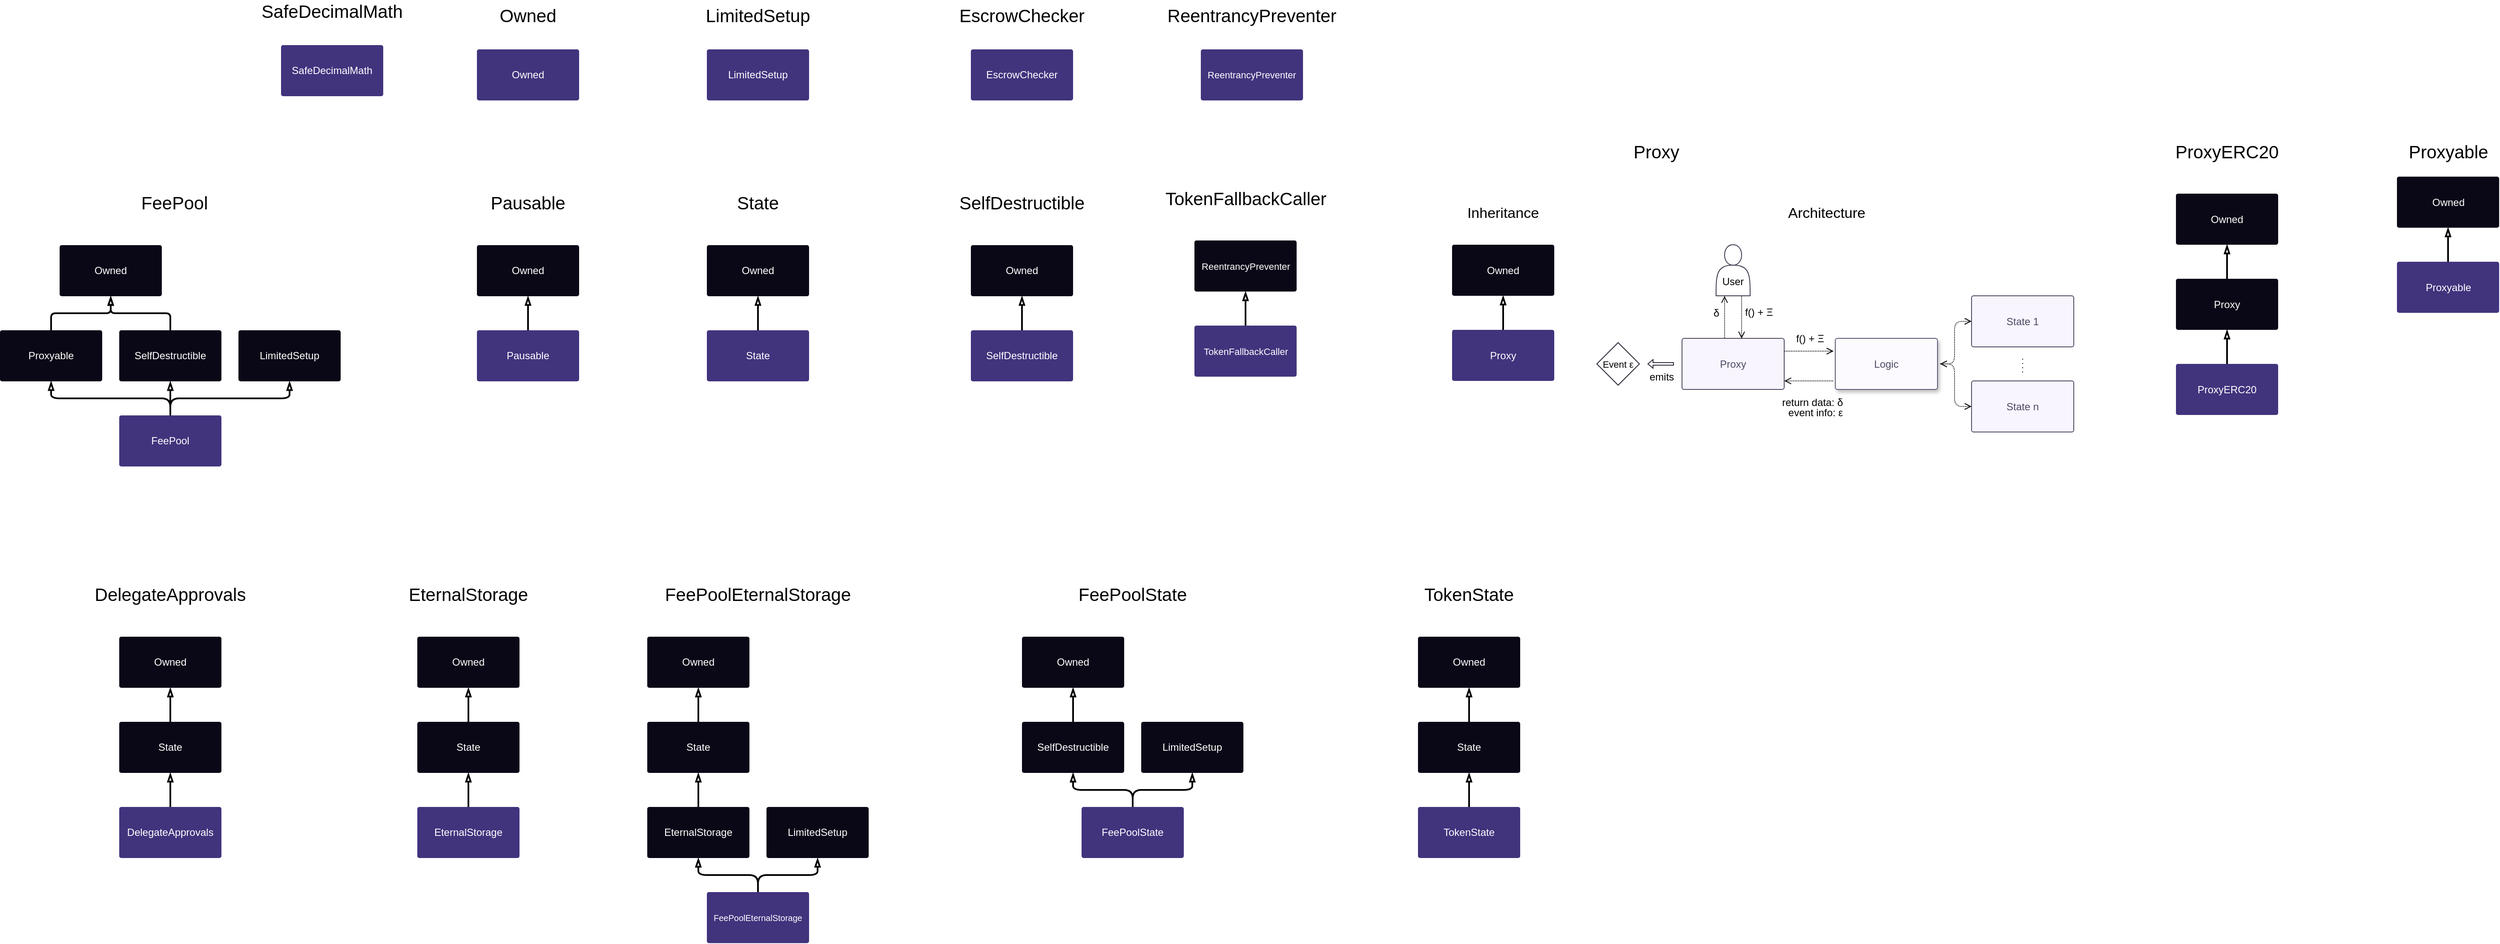 <mxfile version="11.2.8" type="device" pages="1"><diagram id="GeBhjOawOfTG-TZ4o7KQ" name="Page-1"><mxGraphModel dx="1694" dy="2211" grid="1" gridSize="10" guides="1" tooltips="1" connect="1" arrows="1" fold="1" page="1" pageScale="1" pageWidth="850" pageHeight="1100" math="0" shadow="0"><root><mxCell id="0"/><mxCell id="1" parent="0"/><mxCell id="AA69jOeBU6M6I2S-nlwK-62" style="edgeStyle=orthogonalEdgeStyle;rounded=1;orthogonalLoop=1;jettySize=auto;html=1;exitX=0.5;exitY=0;exitDx=0;exitDy=0;entryX=0.5;entryY=1;entryDx=0;entryDy=0;endArrow=blockThin;endFill=0;strokeWidth=2;fontSize=21;" edge="1" parent="1" source="AA69jOeBU6M6I2S-nlwK-1" target="AA69jOeBU6M6I2S-nlwK-2"><mxGeometry relative="1" as="geometry"/></mxCell><mxCell id="AA69jOeBU6M6I2S-nlwK-63" style="edgeStyle=orthogonalEdgeStyle;rounded=1;orthogonalLoop=1;jettySize=auto;html=1;exitX=0.5;exitY=0;exitDx=0;exitDy=0;entryX=0.5;entryY=1;entryDx=0;entryDy=0;endArrow=blockThin;endFill=0;strokeWidth=2;fontSize=21;" edge="1" parent="1" source="AA69jOeBU6M6I2S-nlwK-1" target="AA69jOeBU6M6I2S-nlwK-5"><mxGeometry relative="1" as="geometry"/></mxCell><mxCell id="AA69jOeBU6M6I2S-nlwK-64" style="edgeStyle=orthogonalEdgeStyle;rounded=1;orthogonalLoop=1;jettySize=auto;html=1;exitX=0.5;exitY=0;exitDx=0;exitDy=0;entryX=0.5;entryY=1;entryDx=0;entryDy=0;endArrow=blockThin;endFill=0;strokeWidth=2;fontSize=21;" edge="1" parent="1" source="AA69jOeBU6M6I2S-nlwK-1" target="AA69jOeBU6M6I2S-nlwK-4"><mxGeometry relative="1" as="geometry"/></mxCell><mxCell id="AA69jOeBU6M6I2S-nlwK-1" value="&lt;font color=&quot;#FFFFFF&quot;&gt;FeePool&lt;/font&gt;" style="rounded=1;whiteSpace=wrap;html=1;fillColor=#42337D;strokeColor=none;arcSize=4;gradientColor=none;" vertex="1" parent="1"><mxGeometry x="180" y="320" width="120" height="60" as="geometry"/></mxCell><mxCell id="AA69jOeBU6M6I2S-nlwK-7" style="edgeStyle=orthogonalEdgeStyle;rounded=1;orthogonalLoop=1;jettySize=auto;html=1;exitX=0.5;exitY=0;exitDx=0;exitDy=0;entryX=0.5;entryY=1;entryDx=0;entryDy=0;strokeWidth=2;arcSize=10;endArrow=blockThin;endFill=0;" edge="1" parent="1" source="AA69jOeBU6M6I2S-nlwK-2" target="AA69jOeBU6M6I2S-nlwK-3"><mxGeometry relative="1" as="geometry"/></mxCell><UserObject label="&lt;font color=&quot;#FFFFFF&quot;&gt;SelfDestructible&lt;/font&gt;" link="SelfDestructible" id="AA69jOeBU6M6I2S-nlwK-2"><mxCell style="rounded=1;whiteSpace=wrap;html=1;fillColor=#0a0817;strokeColor=none;arcSize=4;" vertex="1" parent="1"><mxGeometry x="180" y="220" width="120" height="60" as="geometry"/></mxCell></UserObject><UserObject label="&lt;font color=&quot;#FFFFFF&quot;&gt;Owned&lt;/font&gt;" link="Owned" id="AA69jOeBU6M6I2S-nlwK-3"><mxCell style="rounded=1;whiteSpace=wrap;html=1;fillColor=#0a0817;strokeColor=none;arcSize=4;" vertex="1" parent="1"><mxGeometry x="110" y="120" width="120" height="60" as="geometry"/></mxCell></UserObject><UserObject label="&lt;div&gt;&lt;font color=&quot;#FFFFFF&quot;&gt;LimitedSetup&lt;/font&gt;&lt;/div&gt;" link="LimitedSetup" id="AA69jOeBU6M6I2S-nlwK-4"><mxCell style="rounded=1;whiteSpace=wrap;html=1;fillColor=#0a0817;strokeColor=none;arcSize=4;" vertex="1" parent="1"><mxGeometry x="320" y="220" width="120" height="60" as="geometry"/></mxCell></UserObject><mxCell id="AA69jOeBU6M6I2S-nlwK-10" style="edgeStyle=orthogonalEdgeStyle;rounded=1;orthogonalLoop=1;jettySize=auto;html=1;exitX=0.5;exitY=0;exitDx=0;exitDy=0;strokeWidth=2;arcSize=10;endArrow=blockThin;endFill=0;" edge="1" parent="1" source="AA69jOeBU6M6I2S-nlwK-5" target="AA69jOeBU6M6I2S-nlwK-3"><mxGeometry relative="1" as="geometry"/></mxCell><UserObject label="&lt;font style=&quot;font-size: 12px&quot; color=&quot;#FFFFFF&quot;&gt;Proxyable&lt;/font&gt;" link="Proxyable" id="AA69jOeBU6M6I2S-nlwK-5"><mxCell style="rounded=1;whiteSpace=wrap;html=1;fillColor=#0a0817;strokeColor=none;arcSize=4;" vertex="1" parent="1"><mxGeometry x="40" y="220" width="120" height="60" as="geometry"/></mxCell></UserObject><mxCell id="AA69jOeBU6M6I2S-nlwK-16" value="Pausable" style="text;html=1;strokeColor=none;fillColor=none;align=center;verticalAlign=middle;whiteSpace=wrap;rounded=0;fontSize=21;" vertex="1" parent="1"><mxGeometry x="640" y="60" width="40" height="20" as="geometry"/></mxCell><mxCell id="AA69jOeBU6M6I2S-nlwK-17" value="FeePool" style="text;html=1;strokeColor=none;fillColor=none;align=center;verticalAlign=middle;whiteSpace=wrap;rounded=0;fontSize=21;" vertex="1" parent="1"><mxGeometry x="225" y="60" width="40" height="20" as="geometry"/></mxCell><mxCell id="AA69jOeBU6M6I2S-nlwK-18" style="edgeStyle=orthogonalEdgeStyle;rounded=1;orthogonalLoop=1;jettySize=auto;html=1;exitX=0.5;exitY=0;exitDx=0;exitDy=0;entryX=0.5;entryY=1;entryDx=0;entryDy=0;strokeWidth=2;arcSize=10;endArrow=blockThin;endFill=0;" edge="1" parent="1" source="AA69jOeBU6M6I2S-nlwK-19" target="AA69jOeBU6M6I2S-nlwK-20"><mxGeometry relative="1" as="geometry"/></mxCell><UserObject label="&lt;font color=&quot;#FFFFFF&quot;&gt;Pausable&lt;/font&gt;" id="AA69jOeBU6M6I2S-nlwK-19"><mxCell style="rounded=1;whiteSpace=wrap;html=1;fillColor=#42337D;strokeColor=none;arcSize=4;" vertex="1" parent="1"><mxGeometry x="600" y="220" width="120" height="60" as="geometry"/></mxCell></UserObject><UserObject label="&lt;font color=&quot;#FFFFFF&quot;&gt;Owned&lt;/font&gt;" link="Owned" id="AA69jOeBU6M6I2S-nlwK-20"><mxCell style="rounded=1;whiteSpace=wrap;html=1;fillColor=#0a0817;strokeColor=none;arcSize=4;" vertex="1" parent="1"><mxGeometry x="600" y="120" width="120" height="60" as="geometry"/></mxCell></UserObject><mxCell id="AA69jOeBU6M6I2S-nlwK-21" value="&lt;div&gt;SelfDestructible&lt;/div&gt;" style="text;html=1;strokeColor=none;fillColor=none;align=center;verticalAlign=middle;whiteSpace=wrap;rounded=0;fontSize=21;" vertex="1" parent="1"><mxGeometry x="1220" y="60" width="40" height="20" as="geometry"/></mxCell><mxCell id="AA69jOeBU6M6I2S-nlwK-73" style="edgeStyle=orthogonalEdgeStyle;rounded=1;orthogonalLoop=1;jettySize=auto;html=1;exitX=0.5;exitY=0;exitDx=0;exitDy=0;endArrow=blockThin;endFill=0;strokeWidth=2;fontSize=21;" edge="1" parent="1" source="AA69jOeBU6M6I2S-nlwK-32" target="AA69jOeBU6M6I2S-nlwK-35"><mxGeometry relative="1" as="geometry"/></mxCell><mxCell id="AA69jOeBU6M6I2S-nlwK-32" value="&lt;font color=&quot;#FFFFFF&quot;&gt;SelfDestructible&lt;/font&gt;" style="rounded=1;whiteSpace=wrap;html=1;fillColor=#42337D;strokeColor=none;arcSize=4;gradientColor=none;" vertex="1" parent="1"><mxGeometry x="1180" y="220" width="120" height="60" as="geometry"/></mxCell><UserObject label="&lt;font color=&quot;#FFFFFF&quot;&gt;Owned&lt;/font&gt;" link="Owned" id="AA69jOeBU6M6I2S-nlwK-35"><mxCell style="rounded=1;whiteSpace=wrap;html=1;fillColor=#0a0817;strokeColor=none;arcSize=4;" vertex="1" parent="1"><mxGeometry x="1180" y="120" width="120" height="60" as="geometry"/></mxCell></UserObject><mxCell id="AA69jOeBU6M6I2S-nlwK-36" style="edgeStyle=orthogonalEdgeStyle;rounded=1;orthogonalLoop=1;jettySize=auto;html=1;exitX=0.5;exitY=0;exitDx=0;exitDy=0;entryX=0.5;entryY=1;entryDx=0;entryDy=0;strokeWidth=2;arcSize=10;endArrow=blockThin;endFill=0;" edge="1" parent="1" source="AA69jOeBU6M6I2S-nlwK-37" target="AA69jOeBU6M6I2S-nlwK-38"><mxGeometry relative="1" as="geometry"/></mxCell><mxCell id="AA69jOeBU6M6I2S-nlwK-37" value="&lt;font color=&quot;#FFFFFF&quot;&gt;State&lt;/font&gt;" style="rounded=1;whiteSpace=wrap;html=1;fillColor=#42337D;strokeColor=none;arcSize=4;gradientColor=none;" vertex="1" parent="1"><mxGeometry x="870" y="220" width="120" height="60" as="geometry"/></mxCell><UserObject label="&lt;font color=&quot;#FFFFFF&quot;&gt;Owned&lt;/font&gt;" link="Owned" id="AA69jOeBU6M6I2S-nlwK-38"><mxCell style="rounded=1;whiteSpace=wrap;html=1;fillColor=#0a0817;strokeColor=none;arcSize=4;" vertex="1" parent="1"><mxGeometry x="870" y="120" width="120" height="60" as="geometry"/></mxCell></UserObject><mxCell id="AA69jOeBU6M6I2S-nlwK-39" value="State" style="text;html=1;strokeColor=none;fillColor=none;align=center;verticalAlign=middle;whiteSpace=wrap;rounded=0;fontSize=21;" vertex="1" parent="1"><mxGeometry x="910" y="60" width="40" height="20" as="geometry"/></mxCell><mxCell id="AA69jOeBU6M6I2S-nlwK-41" style="edgeStyle=orthogonalEdgeStyle;rounded=1;orthogonalLoop=1;jettySize=auto;html=1;exitX=0.5;exitY=0;exitDx=0;exitDy=0;entryX=0.5;entryY=1;entryDx=0;entryDy=0;strokeWidth=2;arcSize=10;endArrow=blockThin;endFill=0;" edge="1" parent="1" source="AA69jOeBU6M6I2S-nlwK-42" target="AA69jOeBU6M6I2S-nlwK-43"><mxGeometry relative="1" as="geometry"/></mxCell><UserObject label="&lt;font color=&quot;#FFFFFF&quot;&gt;DelegateApprovals&lt;/font&gt;" id="AA69jOeBU6M6I2S-nlwK-42"><mxCell style="rounded=1;whiteSpace=wrap;html=1;fillColor=#42337D;strokeColor=none;arcSize=4;gradientColor=none;" vertex="1" parent="1"><mxGeometry x="180" y="780" width="120" height="60" as="geometry"/></mxCell></UserObject><mxCell id="AA69jOeBU6M6I2S-nlwK-46" style="edgeStyle=orthogonalEdgeStyle;rounded=1;orthogonalLoop=1;jettySize=auto;html=1;exitX=0.5;exitY=0;exitDx=0;exitDy=0;entryX=0.5;entryY=1;entryDx=0;entryDy=0;endArrow=blockThin;endFill=0;strokeWidth=2;fontSize=21;" edge="1" parent="1" source="AA69jOeBU6M6I2S-nlwK-43" target="AA69jOeBU6M6I2S-nlwK-45"><mxGeometry relative="1" as="geometry"/></mxCell><UserObject label="&lt;font color=&quot;#FFFFFF&quot;&gt;State&lt;/font&gt;" link="State" id="AA69jOeBU6M6I2S-nlwK-43"><mxCell style="rounded=1;whiteSpace=wrap;html=1;fillColor=#0a0817;strokeColor=none;arcSize=4;" vertex="1" parent="1"><mxGeometry x="180" y="680" width="120" height="60" as="geometry"/></mxCell></UserObject><mxCell id="AA69jOeBU6M6I2S-nlwK-44" value="DelegateApprovals" style="text;html=1;strokeColor=none;fillColor=none;align=center;verticalAlign=middle;whiteSpace=wrap;rounded=0;fontSize=21;" vertex="1" parent="1"><mxGeometry x="220" y="520" width="40" height="20" as="geometry"/></mxCell><UserObject label="&lt;font color=&quot;#FFFFFF&quot;&gt;Owned&lt;/font&gt;" link="Owned" id="AA69jOeBU6M6I2S-nlwK-45"><mxCell style="rounded=1;whiteSpace=wrap;html=1;fillColor=#0a0817;strokeColor=none;arcSize=4;" vertex="1" parent="1"><mxGeometry x="180" y="580" width="120" height="60" as="geometry"/></mxCell></UserObject><mxCell id="AA69jOeBU6M6I2S-nlwK-47" style="edgeStyle=orthogonalEdgeStyle;rounded=1;orthogonalLoop=1;jettySize=auto;html=1;exitX=0.5;exitY=0;exitDx=0;exitDy=0;entryX=0.5;entryY=1;entryDx=0;entryDy=0;strokeWidth=2;arcSize=10;endArrow=blockThin;endFill=0;" edge="1" parent="1" source="AA69jOeBU6M6I2S-nlwK-48" target="AA69jOeBU6M6I2S-nlwK-50"><mxGeometry relative="1" as="geometry"/></mxCell><UserObject label="&lt;font color=&quot;#FFFFFF&quot;&gt;EternalStorage&lt;/font&gt;" id="AA69jOeBU6M6I2S-nlwK-48"><mxCell style="rounded=1;whiteSpace=wrap;html=1;fillColor=#42337D;strokeColor=none;arcSize=4;gradientColor=none;" vertex="1" parent="1"><mxGeometry x="530" y="780" width="120" height="60" as="geometry"/></mxCell></UserObject><mxCell id="AA69jOeBU6M6I2S-nlwK-49" style="edgeStyle=orthogonalEdgeStyle;rounded=1;orthogonalLoop=1;jettySize=auto;html=1;exitX=0.5;exitY=0;exitDx=0;exitDy=0;entryX=0.5;entryY=1;entryDx=0;entryDy=0;endArrow=blockThin;endFill=0;strokeWidth=2;fontSize=21;" edge="1" parent="1" source="AA69jOeBU6M6I2S-nlwK-50" target="AA69jOeBU6M6I2S-nlwK-52"><mxGeometry relative="1" as="geometry"/></mxCell><UserObject label="&lt;font color=&quot;#FFFFFF&quot;&gt;State&lt;/font&gt;" link="State" id="AA69jOeBU6M6I2S-nlwK-50"><mxCell style="rounded=1;whiteSpace=wrap;html=1;fillColor=#0a0817;strokeColor=none;arcSize=4;" vertex="1" parent="1"><mxGeometry x="530" y="680" width="120" height="60" as="geometry"/></mxCell></UserObject><mxCell id="AA69jOeBU6M6I2S-nlwK-51" value="EternalStorage" style="text;html=1;strokeColor=none;fillColor=none;align=center;verticalAlign=middle;whiteSpace=wrap;rounded=0;fontSize=21;" vertex="1" parent="1"><mxGeometry x="570" y="520" width="40" height="20" as="geometry"/></mxCell><UserObject label="&lt;font color=&quot;#FFFFFF&quot;&gt;Owned&lt;/font&gt;" link="Owned" id="AA69jOeBU6M6I2S-nlwK-52"><mxCell style="rounded=1;whiteSpace=wrap;html=1;fillColor=#0a0817;strokeColor=none;arcSize=4;" vertex="1" parent="1"><mxGeometry x="530" y="580" width="120" height="60" as="geometry"/></mxCell></UserObject><mxCell id="AA69jOeBU6M6I2S-nlwK-53" style="edgeStyle=orthogonalEdgeStyle;rounded=1;orthogonalLoop=1;jettySize=auto;html=1;exitX=0.5;exitY=0;exitDx=0;exitDy=0;entryX=0.5;entryY=1;entryDx=0;entryDy=0;strokeWidth=2;arcSize=10;endArrow=blockThin;endFill=0;" edge="1" parent="1" source="AA69jOeBU6M6I2S-nlwK-54" target="AA69jOeBU6M6I2S-nlwK-56"><mxGeometry relative="1" as="geometry"/></mxCell><UserObject label="&lt;font color=&quot;#FFFFFF&quot;&gt;EternalStorage&lt;/font&gt;" link="EternalStorage" id="AA69jOeBU6M6I2S-nlwK-54"><mxCell style="rounded=1;whiteSpace=wrap;html=1;fillColor=#0A0817;strokeColor=none;arcSize=4;gradientColor=none;" vertex="1" parent="1"><mxGeometry x="800" y="780" width="120" height="60" as="geometry"/></mxCell></UserObject><mxCell id="AA69jOeBU6M6I2S-nlwK-55" style="edgeStyle=orthogonalEdgeStyle;rounded=1;orthogonalLoop=1;jettySize=auto;html=1;exitX=0.5;exitY=0;exitDx=0;exitDy=0;entryX=0.5;entryY=1;entryDx=0;entryDy=0;endArrow=blockThin;endFill=0;strokeWidth=2;fontSize=21;" edge="1" parent="1" source="AA69jOeBU6M6I2S-nlwK-56" target="AA69jOeBU6M6I2S-nlwK-58"><mxGeometry relative="1" as="geometry"/></mxCell><UserObject label="&lt;font color=&quot;#FFFFFF&quot;&gt;State&lt;/font&gt;" link="State" id="AA69jOeBU6M6I2S-nlwK-56"><mxCell style="rounded=1;whiteSpace=wrap;html=1;fillColor=#0a0817;strokeColor=none;arcSize=4;" vertex="1" parent="1"><mxGeometry x="800" y="680" width="120" height="60" as="geometry"/></mxCell></UserObject><mxCell id="AA69jOeBU6M6I2S-nlwK-57" value="&lt;div&gt;FeePoolEternalStorage&lt;/div&gt;" style="text;html=1;strokeColor=none;fillColor=none;align=center;verticalAlign=middle;whiteSpace=wrap;rounded=0;fontSize=21;" vertex="1" parent="1"><mxGeometry x="910" y="520" width="40" height="20" as="geometry"/></mxCell><UserObject label="&lt;font color=&quot;#FFFFFF&quot;&gt;Owned&lt;/font&gt;" link="Owned" id="AA69jOeBU6M6I2S-nlwK-58"><mxCell style="rounded=1;whiteSpace=wrap;html=1;fillColor=#0a0817;strokeColor=none;arcSize=4;" vertex="1" parent="1"><mxGeometry x="800" y="580" width="120" height="60" as="geometry"/></mxCell></UserObject><mxCell id="AA69jOeBU6M6I2S-nlwK-67" style="edgeStyle=orthogonalEdgeStyle;rounded=1;orthogonalLoop=1;jettySize=auto;html=1;exitX=0.5;exitY=0;exitDx=0;exitDy=0;entryX=0.5;entryY=1;entryDx=0;entryDy=0;endArrow=blockThin;endFill=0;strokeWidth=2;fontSize=21;" edge="1" parent="1" source="AA69jOeBU6M6I2S-nlwK-59" target="AA69jOeBU6M6I2S-nlwK-54"><mxGeometry relative="1" as="geometry"/></mxCell><mxCell id="AA69jOeBU6M6I2S-nlwK-68" style="edgeStyle=orthogonalEdgeStyle;rounded=1;orthogonalLoop=1;jettySize=auto;html=1;exitX=0.5;exitY=0;exitDx=0;exitDy=0;endArrow=blockThin;endFill=0;strokeWidth=2;fontSize=21;" edge="1" parent="1" source="AA69jOeBU6M6I2S-nlwK-59" target="AA69jOeBU6M6I2S-nlwK-61"><mxGeometry relative="1" as="geometry"/></mxCell><UserObject label="&lt;font style=&quot;font-size: 10px&quot; color=&quot;#FFFFFF&quot;&gt;FeePoolEternalStorage&lt;/font&gt;" id="AA69jOeBU6M6I2S-nlwK-59"><mxCell style="rounded=1;whiteSpace=wrap;html=1;fillColor=#42337D;strokeColor=none;arcSize=4;gradientColor=none;" vertex="1" parent="1"><mxGeometry x="870" y="880" width="120" height="60" as="geometry"/></mxCell></UserObject><UserObject label="&lt;font color=&quot;#FFFFFF&quot;&gt;LimitedSetup&lt;/font&gt;" link="LimitedSetup" id="AA69jOeBU6M6I2S-nlwK-61"><mxCell style="rounded=1;whiteSpace=wrap;html=1;fillColor=#0A0817;strokeColor=none;arcSize=4;gradientColor=none;" vertex="1" parent="1"><mxGeometry x="940" y="780" width="120" height="60" as="geometry"/></mxCell></UserObject><UserObject label="&lt;font color=&quot;#FFFFFF&quot;&gt;Owned&lt;/font&gt;" id="AA69jOeBU6M6I2S-nlwK-69"><mxCell style="rounded=1;whiteSpace=wrap;html=1;fillColor=#42337D;strokeColor=none;arcSize=4;" vertex="1" parent="1"><mxGeometry x="600" y="-110" width="120" height="60" as="geometry"/></mxCell></UserObject><mxCell id="AA69jOeBU6M6I2S-nlwK-70" value="Owned" style="text;html=1;strokeColor=none;fillColor=none;align=center;verticalAlign=middle;whiteSpace=wrap;rounded=0;fontSize=21;" vertex="1" parent="1"><mxGeometry x="640" y="-160" width="40" height="20" as="geometry"/></mxCell><UserObject label="&lt;font color=&quot;#FFFFFF&quot;&gt;LimitedSetup&lt;/font&gt;" id="AA69jOeBU6M6I2S-nlwK-71"><mxCell style="rounded=1;whiteSpace=wrap;html=1;fillColor=#42337D;strokeColor=none;arcSize=4;" vertex="1" parent="1"><mxGeometry x="870" y="-110" width="120" height="60" as="geometry"/></mxCell></UserObject><mxCell id="AA69jOeBU6M6I2S-nlwK-72" value="LimitedSetup" style="text;html=1;strokeColor=none;fillColor=none;align=center;verticalAlign=middle;whiteSpace=wrap;rounded=0;fontSize=21;" vertex="1" parent="1"><mxGeometry x="910" y="-160" width="40" height="20" as="geometry"/></mxCell><mxCell id="AA69jOeBU6M6I2S-nlwK-74" style="edgeStyle=orthogonalEdgeStyle;rounded=1;orthogonalLoop=1;jettySize=auto;html=1;exitX=0.5;exitY=0;exitDx=0;exitDy=0;entryX=0.5;entryY=1;entryDx=0;entryDy=0;strokeWidth=2;arcSize=10;endArrow=blockThin;endFill=0;" edge="1" parent="1" source="AA69jOeBU6M6I2S-nlwK-75" target="AA69jOeBU6M6I2S-nlwK-77"><mxGeometry relative="1" as="geometry"/></mxCell><UserObject label="&lt;font color=&quot;#FFFFFF&quot;&gt;SelfDestructible&lt;/font&gt;" link="SelfDestructible" id="AA69jOeBU6M6I2S-nlwK-75"><mxCell style="rounded=1;whiteSpace=wrap;html=1;fillColor=#0A0817;strokeColor=none;arcSize=4;gradientColor=none;" vertex="1" parent="1"><mxGeometry x="1240" y="680" width="120" height="60" as="geometry"/></mxCell></UserObject><UserObject label="&lt;font color=&quot;#FFFFFF&quot;&gt;Owned&lt;/font&gt;" link="Owned" id="AA69jOeBU6M6I2S-nlwK-77"><mxCell style="rounded=1;whiteSpace=wrap;html=1;fillColor=#0a0817;strokeColor=none;arcSize=4;" vertex="1" parent="1"><mxGeometry x="1240" y="580" width="120" height="60" as="geometry"/></mxCell></UserObject><mxCell id="AA69jOeBU6M6I2S-nlwK-79" style="edgeStyle=orthogonalEdgeStyle;rounded=1;orthogonalLoop=1;jettySize=auto;html=1;exitX=0.5;exitY=0;exitDx=0;exitDy=0;entryX=0.5;entryY=1;entryDx=0;entryDy=0;endArrow=blockThin;endFill=0;strokeWidth=2;fontSize=21;" edge="1" parent="1" source="AA69jOeBU6M6I2S-nlwK-81" target="AA69jOeBU6M6I2S-nlwK-75"><mxGeometry relative="1" as="geometry"/></mxCell><mxCell id="AA69jOeBU6M6I2S-nlwK-80" style="edgeStyle=orthogonalEdgeStyle;rounded=1;orthogonalLoop=1;jettySize=auto;html=1;exitX=0.5;exitY=0;exitDx=0;exitDy=0;endArrow=blockThin;endFill=0;strokeWidth=2;fontSize=21;" edge="1" parent="1" source="AA69jOeBU6M6I2S-nlwK-81" target="AA69jOeBU6M6I2S-nlwK-82"><mxGeometry relative="1" as="geometry"/></mxCell><UserObject label="&lt;font style=&quot;font-size: 12px&quot; color=&quot;#FFFFFF&quot;&gt;FeePoolState&lt;/font&gt;" id="AA69jOeBU6M6I2S-nlwK-81"><mxCell style="rounded=1;whiteSpace=wrap;html=1;fillColor=#42337D;strokeColor=none;arcSize=4;gradientColor=none;" vertex="1" parent="1"><mxGeometry x="1310" y="780" width="120" height="60" as="geometry"/></mxCell></UserObject><UserObject label="&lt;font color=&quot;#FFFFFF&quot;&gt;LimitedSetup&lt;/font&gt;" link="LimitedSetup" id="AA69jOeBU6M6I2S-nlwK-82"><mxCell style="rounded=1;whiteSpace=wrap;html=1;fillColor=#0A0817;strokeColor=none;arcSize=4;gradientColor=none;" vertex="1" parent="1"><mxGeometry x="1380" y="680" width="120" height="60" as="geometry"/></mxCell></UserObject><mxCell id="AA69jOeBU6M6I2S-nlwK-83" value="&lt;div&gt;FeePoolState&lt;/div&gt;" style="text;html=1;strokeColor=none;fillColor=none;align=center;verticalAlign=middle;whiteSpace=wrap;rounded=0;fontSize=21;" vertex="1" parent="1"><mxGeometry x="1350" y="520" width="40" height="20" as="geometry"/></mxCell><mxCell id="AA69jOeBU6M6I2S-nlwK-88" value="Proxy" style="text;html=1;strokeColor=none;fillColor=none;align=center;verticalAlign=middle;whiteSpace=wrap;rounded=0;fontSize=21;" vertex="1" parent="1"><mxGeometry x="1965" y="-0.5" width="40" height="20" as="geometry"/></mxCell><mxCell id="AA69jOeBU6M6I2S-nlwK-89" style="edgeStyle=orthogonalEdgeStyle;rounded=1;orthogonalLoop=1;jettySize=auto;html=1;exitX=0.5;exitY=0;exitDx=0;exitDy=0;endArrow=blockThin;endFill=0;strokeWidth=2;fontSize=21;" edge="1" parent="1" source="AA69jOeBU6M6I2S-nlwK-90" target="AA69jOeBU6M6I2S-nlwK-91"><mxGeometry relative="1" as="geometry"/></mxCell><mxCell id="AA69jOeBU6M6I2S-nlwK-90" value="&lt;font color=&quot;#FFFFFF&quot;&gt;Proxy&lt;/font&gt;" style="rounded=1;whiteSpace=wrap;html=1;fillColor=#42337D;strokeColor=none;arcSize=4;gradientColor=none;" vertex="1" parent="1"><mxGeometry x="1745" y="219.5" width="120" height="60" as="geometry"/></mxCell><UserObject label="&lt;font color=&quot;#FFFFFF&quot;&gt;Owned&lt;/font&gt;" link="Owned" id="AA69jOeBU6M6I2S-nlwK-91"><mxCell style="rounded=1;whiteSpace=wrap;html=1;fillColor=#0a0817;strokeColor=none;arcSize=4;" vertex="1" parent="1"><mxGeometry x="1745" y="119.5" width="120" height="60" as="geometry"/></mxCell></UserObject><mxCell id="AA69jOeBU6M6I2S-nlwK-92" value="&lt;font style=&quot;font-size: 17px&quot;&gt;Inheritance&lt;/font&gt;" style="text;html=1;strokeColor=none;fillColor=none;align=center;verticalAlign=middle;whiteSpace=wrap;rounded=0;fontSize=21;" vertex="1" parent="1"><mxGeometry x="1785" y="69.5" width="40" height="20" as="geometry"/></mxCell><mxCell id="AA69jOeBU6M6I2S-nlwK-93" value="&lt;font style=&quot;font-size: 17px&quot;&gt;Architecture&lt;/font&gt;" style="text;html=1;strokeColor=none;fillColor=none;align=center;verticalAlign=middle;whiteSpace=wrap;rounded=0;fontSize=21;" vertex="1" parent="1"><mxGeometry x="2165" y="69.5" width="40" height="20" as="geometry"/></mxCell><mxCell id="AA69jOeBU6M6I2S-nlwK-123" style="edgeStyle=orthogonalEdgeStyle;rounded=1;orthogonalLoop=1;jettySize=auto;html=1;exitX=1;exitY=0.25;exitDx=0;exitDy=0;dashed=1;dashPattern=1 1;startArrow=none;startFill=0;endArrow=open;endFill=0;strokeWidth=1;fontSize=21;" edge="1" parent="1" source="AA69jOeBU6M6I2S-nlwK-96"><mxGeometry relative="1" as="geometry"><mxPoint x="2193" y="244.5" as="targetPoint"/><mxPoint x="2136.968" y="244.5" as="sourcePoint"/></mxGeometry></mxCell><mxCell id="AA69jOeBU6M6I2S-nlwK-128" value="&lt;font style=&quot;font-size: 12px&quot;&gt;f() + &lt;/font&gt;&lt;font style=&quot;font-size: 12px&quot;&gt;Ξ&lt;/font&gt;" style="text;html=1;resizable=0;points=[];align=center;verticalAlign=middle;labelBackgroundColor=#ffffff;fontSize=12;" vertex="1" connectable="0" parent="AA69jOeBU6M6I2S-nlwK-123"><mxGeometry x="0.228" y="-1" relative="1" as="geometry"><mxPoint x="-5.5" y="-16" as="offset"/></mxGeometry></mxCell><mxCell id="AA69jOeBU6M6I2S-nlwK-96" value="&lt;font color=&quot;#4D4963&quot;&gt;Proxy&lt;/font&gt;" style="rounded=1;whiteSpace=wrap;html=1;fillColor=#F8F5FF;strokeColor=#4D4963;arcSize=4;gradientColor=none;strokeWidth=1;" vertex="1" parent="1"><mxGeometry x="2015" y="229.5" width="120" height="60" as="geometry"/></mxCell><mxCell id="AA69jOeBU6M6I2S-nlwK-104" style="edgeStyle=orthogonalEdgeStyle;rounded=1;orthogonalLoop=1;jettySize=auto;html=1;exitX=1;exitY=0.5;exitDx=0;exitDy=0;entryX=0;entryY=0.5;entryDx=0;entryDy=0;dashed=1;startArrow=open;startFill=0;endArrow=open;endFill=0;strokeWidth=1;fontSize=21;dashPattern=1 1;" edge="1" parent="1" source="AA69jOeBU6M6I2S-nlwK-101" target="AA69jOeBU6M6I2S-nlwK-102"><mxGeometry relative="1" as="geometry"/></mxCell><mxCell id="AA69jOeBU6M6I2S-nlwK-114" style="edgeStyle=orthogonalEdgeStyle;rounded=1;orthogonalLoop=1;jettySize=auto;html=1;exitX=1;exitY=0.5;exitDx=0;exitDy=0;entryX=0;entryY=0.5;entryDx=0;entryDy=0;dashed=1;startArrow=none;startFill=0;endArrow=open;endFill=0;strokeWidth=1;fontSize=21;dashPattern=1 1;" edge="1" parent="1" source="AA69jOeBU6M6I2S-nlwK-101" target="AA69jOeBU6M6I2S-nlwK-113"><mxGeometry relative="1" as="geometry"/></mxCell><mxCell id="AA69jOeBU6M6I2S-nlwK-101" value="&lt;font color=&quot;#4D4963&quot;&gt;Logic&lt;br&gt;&lt;/font&gt;" style="rounded=1;whiteSpace=wrap;html=1;fillColor=#FCFAFF;strokeColor=#5D5878;arcSize=4;gradientColor=none;strokeWidth=1;glass=0;shadow=1;comic=0;perimeterSpacing=3;" vertex="1" parent="1"><mxGeometry x="2195" y="229.5" width="120" height="60" as="geometry"/></mxCell><mxCell id="AA69jOeBU6M6I2S-nlwK-102" value="&lt;font color=&quot;#4D4963&quot;&gt;State 1&lt;br&gt;&lt;/font&gt;" style="rounded=1;whiteSpace=wrap;html=1;fillColor=#F8F5FF;strokeColor=#4D4963;arcSize=4;gradientColor=none;strokeWidth=1;" vertex="1" parent="1"><mxGeometry x="2355" y="179.5" width="120" height="60" as="geometry"/></mxCell><mxCell id="AA69jOeBU6M6I2S-nlwK-112" style="edgeStyle=orthogonalEdgeStyle;rounded=1;orthogonalLoop=1;jettySize=auto;html=1;exitX=0.5;exitY=1;exitDx=0;exitDy=0;entryX=0.5;entryY=0;entryDx=0;entryDy=0;startArrow=none;startFill=0;endArrow=open;endFill=0;strokeWidth=1;fontSize=21;dashed=1;dashPattern=1 1;" edge="1" parent="1"><mxGeometry relative="1" as="geometry"><mxPoint x="2085" y="179.7" as="sourcePoint"/><mxPoint x="2085" y="229.7" as="targetPoint"/></mxGeometry></mxCell><mxCell id="AA69jOeBU6M6I2S-nlwK-126" value="&lt;font style=&quot;font-size: 12px&quot;&gt;f()&lt;/font&gt; + Ξ " style="text;html=1;resizable=0;points=[];align=center;verticalAlign=middle;labelBackgroundColor=#ffffff;fontSize=12;" vertex="1" connectable="0" parent="AA69jOeBU6M6I2S-nlwK-112"><mxGeometry x="0.04" y="1" relative="1" as="geometry"><mxPoint x="19" y="-6.5" as="offset"/></mxGeometry></mxCell><mxCell id="AA69jOeBU6M6I2S-nlwK-110" value="&lt;div&gt;&lt;br&gt;&lt;/div&gt;&lt;div style=&quot;font-size: 12px&quot;&gt;User&lt;br&gt;&lt;/div&gt;" style="shape=actor;whiteSpace=wrap;html=1;strokeColor=#3D3A4F;strokeWidth=1;fillColor=#FFFFFF;gradientColor=none;fontSize=21;" vertex="1" parent="1"><mxGeometry x="2055" y="119.5" width="40" height="60" as="geometry"/></mxCell><mxCell id="AA69jOeBU6M6I2S-nlwK-113" value="&lt;font color=&quot;#4D4963&quot;&gt;State n&lt;/font&gt;" style="rounded=1;whiteSpace=wrap;html=1;fillColor=#F8F5FF;strokeColor=#4D4963;arcSize=4;gradientColor=none;strokeWidth=1;" vertex="1" parent="1"><mxGeometry x="2355" y="279.5" width="120" height="60" as="geometry"/></mxCell><mxCell id="AA69jOeBU6M6I2S-nlwK-115" value="" style="endArrow=none;dashed=1;html=1;dashPattern=1 4;strokeWidth=1;fontSize=21;" edge="1" parent="1"><mxGeometry width="50" height="50" relative="1" as="geometry"><mxPoint x="2415" y="269.5" as="sourcePoint"/><mxPoint x="2415" y="249.5" as="targetPoint"/></mxGeometry></mxCell><mxCell id="AA69jOeBU6M6I2S-nlwK-125" style="edgeStyle=orthogonalEdgeStyle;rounded=1;orthogonalLoop=1;jettySize=auto;html=1;exitX=1.001;exitY=0.833;exitDx=0;exitDy=0;dashed=1;dashPattern=1 1;startArrow=open;startFill=0;endArrow=none;endFill=0;strokeWidth=1;fontSize=21;exitPerimeter=0;" edge="1" parent="1" source="AA69jOeBU6M6I2S-nlwK-96"><mxGeometry relative="1" as="geometry"><mxPoint x="2193" y="279.5" as="targetPoint"/><mxPoint x="2136.968" y="279.5" as="sourcePoint"/></mxGeometry></mxCell><mxCell id="AA69jOeBU6M6I2S-nlwK-132" value="&lt;p style=&quot;line-height: 60%; font-size: 12px;&quot; align=&quot;right&quot;&gt;&lt;font style=&quot;font-size: 12px;&quot;&gt;&lt;span style=&quot;font-size: 12px;&quot;&gt;&lt;font style=&quot;font-size: 12px;&quot;&gt;return data: &lt;span style=&quot;font-size: 12px;&quot; lang=&quot;el&quot;&gt;δ&lt;/span&gt;&lt;/font&gt;&lt;/span&gt;&lt;span style=&quot;font-size: 12px;&quot;&gt;&lt;font style=&quot;font-size: 12px;&quot;&gt;&lt;span style=&quot;line-height: 100%; font-size: 12px;&quot; lang=&quot;el&quot;&gt;&lt;br style=&quot;font-size: 12px;&quot;&gt;event info: &lt;/span&gt;&lt;span title=&quot;Greek language text&quot; style=&quot;font-size: 12px;&quot; lang=&quot;el&quot;&gt;ε&lt;/span&gt;&lt;/font&gt;&lt;/span&gt;&lt;span style=&quot;font-size: 12px;&quot;&gt;&lt;font style=&quot;font-size: 12px;&quot;&gt;&lt;span style=&quot;font-size: 12px;&quot; lang=&quot;el&quot;&gt;&lt;/span&gt;&lt;/font&gt;&lt;/span&gt;&lt;/font&gt;&lt;/p&gt;&lt;div style=&quot;font-size: 12px;&quot; align=&quot;right&quot;&gt;&lt;font style=&quot;font-size: 12px;&quot;&gt;&lt;span style=&quot;font-size: 12px;&quot;&gt;&lt;/span&gt;&lt;/font&gt;&lt;/div&gt;&lt;div style=&quot;font-size: 12px;&quot; align=&quot;right&quot;&gt;&lt;font style=&quot;font-size: 12px;&quot;&gt;&lt;span style=&quot;font-size: 12px;&quot;&gt;&lt;font style=&quot;font-size: 12px;&quot;&gt;&lt;span style=&quot;font-size: 12px;&quot; lang=&quot;el&quot;&gt;&lt;/span&gt;&lt;/font&gt;&lt;/span&gt;&lt;/font&gt;&lt;/div&gt;&lt;p style=&quot;font-size: 12px;&quot; align=&quot;right&quot;&gt;&lt;/p&gt;" style="text;html=1;resizable=0;points=[];align=right;verticalAlign=middle;labelBackgroundColor=none;fontSize=12;" vertex="1" connectable="0" parent="AA69jOeBU6M6I2S-nlwK-125"><mxGeometry x="0.069" relative="1" as="geometry"><mxPoint x="39" y="30" as="offset"/></mxGeometry></mxCell><mxCell id="AA69jOeBU6M6I2S-nlwK-129" style="edgeStyle=orthogonalEdgeStyle;rounded=1;orthogonalLoop=1;jettySize=auto;html=1;exitX=0.5;exitY=1;exitDx=0;exitDy=0;entryX=0.5;entryY=0;entryDx=0;entryDy=0;startArrow=open;startFill=0;endArrow=none;endFill=0;strokeWidth=1;fontSize=21;dashed=1;dashPattern=1 1;" edge="1" parent="1"><mxGeometry relative="1" as="geometry"><mxPoint x="2065" y="179.7" as="sourcePoint"/><mxPoint x="2065" y="229.7" as="targetPoint"/></mxGeometry></mxCell><mxCell id="AA69jOeBU6M6I2S-nlwK-131" value="&lt;font style=&quot;font-size: 12px&quot;&gt;&lt;span lang=&quot;el&quot;&gt;δ&lt;/span&gt;&lt;/font&gt;" style="text;html=1;resizable=0;points=[];align=center;verticalAlign=middle;labelBackgroundColor=#ffffff;fontSize=12;" vertex="1" connectable="0" parent="AA69jOeBU6M6I2S-nlwK-129"><mxGeometry x="-0.088" y="1" relative="1" as="geometry"><mxPoint x="-11" y="-3" as="offset"/></mxGeometry></mxCell><mxCell id="AA69jOeBU6M6I2S-nlwK-133" value="&lt;font style=&quot;font-size: 11px&quot;&gt;Event &lt;font style=&quot;font-size: 11px&quot;&gt;&lt;span&gt;&lt;font style=&quot;font-size: 11px&quot;&gt;&lt;span title=&quot;Greek language text&quot; lang=&quot;el&quot;&gt;ε&lt;/span&gt;&lt;/font&gt;&lt;/span&gt;&lt;/font&gt;&lt;/font&gt;" style="rhombus;whiteSpace=wrap;html=1;shadow=0;glass=0;comic=0;labelBackgroundColor=none;strokeColor=#2A2736;strokeWidth=1;fillColor=#FFFFFF;gradientColor=none;fontSize=12;rounded=0;" vertex="1" parent="1"><mxGeometry x="1915" y="234.5" width="50" height="50" as="geometry"/></mxCell><mxCell id="AA69jOeBU6M6I2S-nlwK-135" value="" style="shape=singleArrow;direction=west;whiteSpace=wrap;html=1;rounded=0;shadow=0;glass=0;comic=0;labelBackgroundColor=none;strokeColor=#2A2736;strokeWidth=1;fillColor=#FFFFFF;gradientColor=none;fontSize=12;" vertex="1" parent="1"><mxGeometry x="1975" y="254.5" width="30" height="10" as="geometry"/></mxCell><mxCell id="AA69jOeBU6M6I2S-nlwK-141" value="&lt;font style=&quot;font-size: 12px&quot;&gt;emits&lt;/font&gt;" style="text;html=1;resizable=0;points=[];autosize=1;align=left;verticalAlign=top;spacingTop=-4;fontSize=12;" vertex="1" parent="1"><mxGeometry x="1975" y="264.5" width="40" height="20" as="geometry"/></mxCell><mxCell id="AA69jOeBU6M6I2S-nlwK-142" style="edgeStyle=orthogonalEdgeStyle;rounded=1;orthogonalLoop=1;jettySize=auto;html=1;exitX=0.5;exitY=0;exitDx=0;exitDy=0;entryX=0.5;entryY=1;entryDx=0;entryDy=0;strokeWidth=2;arcSize=10;endArrow=blockThin;endFill=0;" edge="1" parent="1" source="AA69jOeBU6M6I2S-nlwK-143" target="AA69jOeBU6M6I2S-nlwK-145"><mxGeometry relative="1" as="geometry"/></mxCell><UserObject label="&lt;font color=&quot;#FFFFFF&quot;&gt;ProxyERC20&lt;/font&gt;" id="AA69jOeBU6M6I2S-nlwK-143"><mxCell style="rounded=1;whiteSpace=wrap;html=1;fillColor=#42337D;strokeColor=none;arcSize=4;gradientColor=none;" vertex="1" parent="1"><mxGeometry x="2595" y="259.5" width="120" height="60" as="geometry"/></mxCell></UserObject><mxCell id="AA69jOeBU6M6I2S-nlwK-144" style="edgeStyle=orthogonalEdgeStyle;rounded=1;orthogonalLoop=1;jettySize=auto;html=1;exitX=0.5;exitY=0;exitDx=0;exitDy=0;entryX=0.5;entryY=1;entryDx=0;entryDy=0;endArrow=blockThin;endFill=0;strokeWidth=2;fontSize=21;" edge="1" parent="1" source="AA69jOeBU6M6I2S-nlwK-145" target="AA69jOeBU6M6I2S-nlwK-147"><mxGeometry relative="1" as="geometry"/></mxCell><UserObject label="&lt;font color=&quot;#FFFFFF&quot;&gt;Proxy&lt;/font&gt;" link="Proxy" id="AA69jOeBU6M6I2S-nlwK-145"><mxCell style="rounded=1;whiteSpace=wrap;html=1;fillColor=#0a0817;strokeColor=none;arcSize=4;" vertex="1" parent="1"><mxGeometry x="2595" y="159.5" width="120" height="60" as="geometry"/></mxCell></UserObject><mxCell id="AA69jOeBU6M6I2S-nlwK-146" value="&lt;div&gt;ProxyERC20&lt;/div&gt;" style="text;html=1;strokeColor=none;fillColor=none;align=center;verticalAlign=middle;whiteSpace=wrap;rounded=0;fontSize=21;" vertex="1" parent="1"><mxGeometry x="2635" y="-0.5" width="40" height="20" as="geometry"/></mxCell><UserObject label="&lt;font color=&quot;#FFFFFF&quot;&gt;Owned&lt;/font&gt;" link="Owned" id="AA69jOeBU6M6I2S-nlwK-147"><mxCell style="rounded=1;whiteSpace=wrap;html=1;fillColor=#0a0817;strokeColor=none;arcSize=4;" vertex="1" parent="1"><mxGeometry x="2595" y="59.5" width="120" height="60" as="geometry"/></mxCell></UserObject><mxCell id="AA69jOeBU6M6I2S-nlwK-148" value="Proxyable" style="text;html=1;strokeColor=none;fillColor=none;align=center;verticalAlign=middle;whiteSpace=wrap;rounded=0;fontSize=21;" vertex="1" parent="1"><mxGeometry x="2894.5" y="-0.5" width="40" height="20" as="geometry"/></mxCell><mxCell id="AA69jOeBU6M6I2S-nlwK-149" style="edgeStyle=orthogonalEdgeStyle;rounded=1;orthogonalLoop=1;jettySize=auto;html=1;exitX=0.5;exitY=0;exitDx=0;exitDy=0;endArrow=blockThin;endFill=0;strokeWidth=2;fontSize=21;" edge="1" parent="1" source="AA69jOeBU6M6I2S-nlwK-150" target="AA69jOeBU6M6I2S-nlwK-151"><mxGeometry relative="1" as="geometry"/></mxCell><mxCell id="AA69jOeBU6M6I2S-nlwK-150" value="&lt;font color=&quot;#FFFFFF&quot;&gt;Proxyable&lt;/font&gt;" style="rounded=1;whiteSpace=wrap;html=1;fillColor=#42337D;strokeColor=none;arcSize=4;gradientColor=none;" vertex="1" parent="1"><mxGeometry x="2854.5" y="139.5" width="120" height="60" as="geometry"/></mxCell><UserObject label="&lt;font color=&quot;#FFFFFF&quot;&gt;Owned&lt;/font&gt;" link="Owned" id="AA69jOeBU6M6I2S-nlwK-151"><mxCell style="rounded=1;whiteSpace=wrap;html=1;fillColor=#0a0817;strokeColor=none;arcSize=4;" vertex="1" parent="1"><mxGeometry x="2854.5" y="39.5" width="120" height="60" as="geometry"/></mxCell></UserObject><UserObject label="&lt;font color=&quot;#FFFFFF&quot;&gt;EscrowChecker&lt;/font&gt;" id="AA69jOeBU6M6I2S-nlwK-153"><mxCell style="rounded=1;whiteSpace=wrap;html=1;fillColor=#42337D;strokeColor=none;arcSize=4;" vertex="1" parent="1"><mxGeometry x="1180" y="-110" width="120" height="60" as="geometry"/></mxCell></UserObject><mxCell id="AA69jOeBU6M6I2S-nlwK-154" value="EscrowChecker" style="text;html=1;strokeColor=none;fillColor=none;align=center;verticalAlign=middle;whiteSpace=wrap;rounded=0;fontSize=21;" vertex="1" parent="1"><mxGeometry x="1220" y="-160" width="40" height="20" as="geometry"/></mxCell><UserObject label="&lt;font style=&quot;font-size: 11px&quot; color=&quot;#FFFFFF&quot;&gt;ReentrancyPreventer&lt;/font&gt;" id="AA69jOeBU6M6I2S-nlwK-155"><mxCell style="rounded=1;whiteSpace=wrap;html=1;fillColor=#42337D;strokeColor=none;arcSize=4;" vertex="1" parent="1"><mxGeometry x="1450" y="-110" width="120" height="60" as="geometry"/></mxCell></UserObject><mxCell id="AA69jOeBU6M6I2S-nlwK-156" value="ReentrancyPreventer" style="text;html=1;strokeColor=none;fillColor=none;align=center;verticalAlign=middle;whiteSpace=wrap;rounded=0;fontSize=21;" vertex="1" parent="1"><mxGeometry x="1490" y="-160" width="40" height="20" as="geometry"/></mxCell><mxCell id="AA69jOeBU6M6I2S-nlwK-159" value="&lt;div&gt;TokenFallbackCaller&lt;/div&gt;" style="text;html=1;strokeColor=none;fillColor=none;align=center;verticalAlign=middle;whiteSpace=wrap;rounded=0;fontSize=21;" vertex="1" parent="1"><mxGeometry x="1482.5" y="54.5" width="40" height="20" as="geometry"/></mxCell><mxCell id="AA69jOeBU6M6I2S-nlwK-160" style="edgeStyle=orthogonalEdgeStyle;rounded=1;orthogonalLoop=1;jettySize=auto;html=1;exitX=0.5;exitY=0;exitDx=0;exitDy=0;endArrow=blockThin;endFill=0;strokeWidth=2;fontSize=21;" edge="1" parent="1" source="AA69jOeBU6M6I2S-nlwK-161" target="AA69jOeBU6M6I2S-nlwK-162"><mxGeometry relative="1" as="geometry"/></mxCell><mxCell id="AA69jOeBU6M6I2S-nlwK-161" value="&lt;font style=&quot;font-size: 11px&quot; color=&quot;#FFFFFF&quot;&gt;TokenFallbackCaller&lt;/font&gt;" style="rounded=1;whiteSpace=wrap;html=1;fillColor=#42337D;strokeColor=none;arcSize=4;gradientColor=none;" vertex="1" parent="1"><mxGeometry x="1442.5" y="214.5" width="120" height="60" as="geometry"/></mxCell><UserObject label="&lt;font style=&quot;font-size: 11px&quot; color=&quot;#FFFFFF&quot;&gt;ReentrancyPreventer&lt;/font&gt;" link="ReentrancyPreventer" id="AA69jOeBU6M6I2S-nlwK-162"><mxCell style="rounded=1;whiteSpace=wrap;html=1;fillColor=#0a0817;strokeColor=none;arcSize=4;" vertex="1" parent="1"><mxGeometry x="1442.5" y="114.5" width="120" height="60" as="geometry"/></mxCell></UserObject><mxCell id="AA69jOeBU6M6I2S-nlwK-163" style="edgeStyle=orthogonalEdgeStyle;rounded=1;orthogonalLoop=1;jettySize=auto;html=1;exitX=0.5;exitY=0;exitDx=0;exitDy=0;entryX=0.5;entryY=1;entryDx=0;entryDy=0;strokeWidth=2;arcSize=10;endArrow=blockThin;endFill=0;" edge="1" parent="1" source="AA69jOeBU6M6I2S-nlwK-164" target="AA69jOeBU6M6I2S-nlwK-166"><mxGeometry relative="1" as="geometry"/></mxCell><UserObject label="&lt;font color=&quot;#FFFFFF&quot;&gt;TokenState&lt;/font&gt;" id="AA69jOeBU6M6I2S-nlwK-164"><mxCell style="rounded=1;whiteSpace=wrap;html=1;fillColor=#42337D;strokeColor=none;arcSize=4;gradientColor=none;" vertex="1" parent="1"><mxGeometry x="1705" y="780" width="120" height="60" as="geometry"/></mxCell></UserObject><mxCell id="AA69jOeBU6M6I2S-nlwK-165" style="edgeStyle=orthogonalEdgeStyle;rounded=1;orthogonalLoop=1;jettySize=auto;html=1;exitX=0.5;exitY=0;exitDx=0;exitDy=0;entryX=0.5;entryY=1;entryDx=0;entryDy=0;endArrow=blockThin;endFill=0;strokeWidth=2;fontSize=21;" edge="1" parent="1" source="AA69jOeBU6M6I2S-nlwK-166" target="AA69jOeBU6M6I2S-nlwK-168"><mxGeometry relative="1" as="geometry"/></mxCell><UserObject label="&lt;font color=&quot;#FFFFFF&quot;&gt;State&lt;/font&gt;" link="State" id="AA69jOeBU6M6I2S-nlwK-166"><mxCell style="rounded=1;whiteSpace=wrap;html=1;fillColor=#0a0817;strokeColor=none;arcSize=4;" vertex="1" parent="1"><mxGeometry x="1705" y="680" width="120" height="60" as="geometry"/></mxCell></UserObject><mxCell id="AA69jOeBU6M6I2S-nlwK-167" value="TokenState" style="text;html=1;strokeColor=none;fillColor=none;align=center;verticalAlign=middle;whiteSpace=wrap;rounded=0;fontSize=21;" vertex="1" parent="1"><mxGeometry x="1745" y="520" width="40" height="20" as="geometry"/></mxCell><UserObject label="&lt;font color=&quot;#FFFFFF&quot;&gt;Owned&lt;/font&gt;" link="Owned" id="AA69jOeBU6M6I2S-nlwK-168"><mxCell style="rounded=1;whiteSpace=wrap;html=1;fillColor=#0a0817;strokeColor=none;arcSize=4;" vertex="1" parent="1"><mxGeometry x="1705" y="580" width="120" height="60" as="geometry"/></mxCell></UserObject><UserObject label="&lt;font style=&quot;font-size: 12px&quot; color=&quot;#FFFFFF&quot;&gt;SafeDecimalMath&lt;/font&gt;" id="AA69jOeBU6M6I2S-nlwK-169"><mxCell style="rounded=1;whiteSpace=wrap;html=1;fillColor=#42337D;strokeColor=none;arcSize=4;" vertex="1" parent="1"><mxGeometry x="370" y="-115" width="120" height="60" as="geometry"/></mxCell></UserObject><mxCell id="AA69jOeBU6M6I2S-nlwK-170" value="SafeDecimalMath" style="text;html=1;strokeColor=none;fillColor=none;align=center;verticalAlign=middle;whiteSpace=wrap;rounded=0;fontSize=21;" vertex="1" parent="1"><mxGeometry x="410" y="-165" width="40" height="20" as="geometry"/></mxCell></root></mxGraphModel></diagram></mxfile>